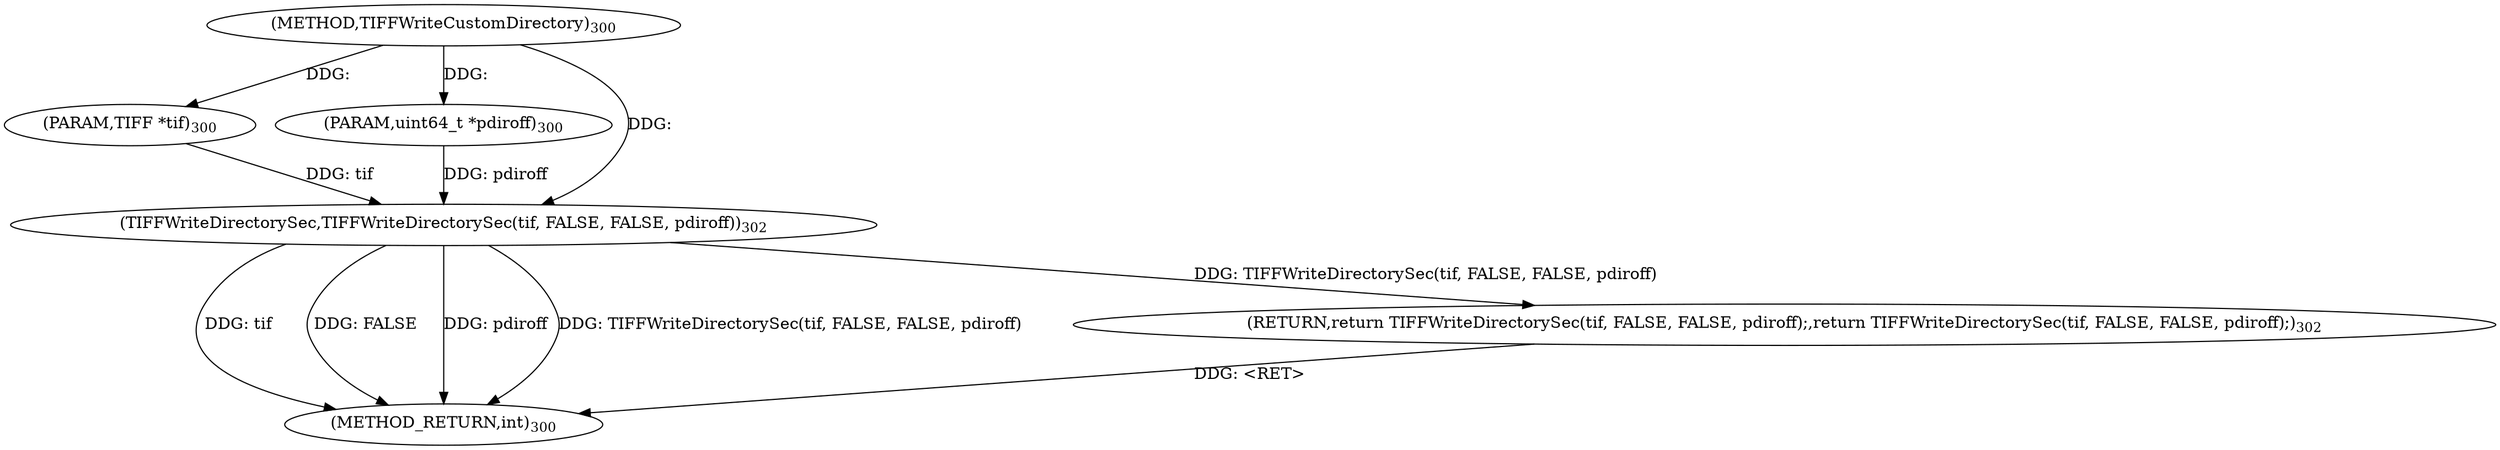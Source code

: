 digraph "TIFFWriteCustomDirectory" {  
"64481" [label = <(METHOD,TIFFWriteCustomDirectory)<SUB>300</SUB>> ]
"64491" [label = <(METHOD_RETURN,int)<SUB>300</SUB>> ]
"64482" [label = <(PARAM,TIFF *tif)<SUB>300</SUB>> ]
"64483" [label = <(PARAM,uint64_t *pdiroff)<SUB>300</SUB>> ]
"64485" [label = <(RETURN,return TIFFWriteDirectorySec(tif, FALSE, FALSE, pdiroff);,return TIFFWriteDirectorySec(tif, FALSE, FALSE, pdiroff);)<SUB>302</SUB>> ]
"64486" [label = <(TIFFWriteDirectorySec,TIFFWriteDirectorySec(tif, FALSE, FALSE, pdiroff))<SUB>302</SUB>> ]
  "64485" -> "64491"  [ label = "DDG: &lt;RET&gt;"] 
  "64486" -> "64491"  [ label = "DDG: tif"] 
  "64486" -> "64491"  [ label = "DDG: FALSE"] 
  "64486" -> "64491"  [ label = "DDG: pdiroff"] 
  "64486" -> "64491"  [ label = "DDG: TIFFWriteDirectorySec(tif, FALSE, FALSE, pdiroff)"] 
  "64481" -> "64482"  [ label = "DDG: "] 
  "64481" -> "64483"  [ label = "DDG: "] 
  "64486" -> "64485"  [ label = "DDG: TIFFWriteDirectorySec(tif, FALSE, FALSE, pdiroff)"] 
  "64482" -> "64486"  [ label = "DDG: tif"] 
  "64481" -> "64486"  [ label = "DDG: "] 
  "64483" -> "64486"  [ label = "DDG: pdiroff"] 
}

